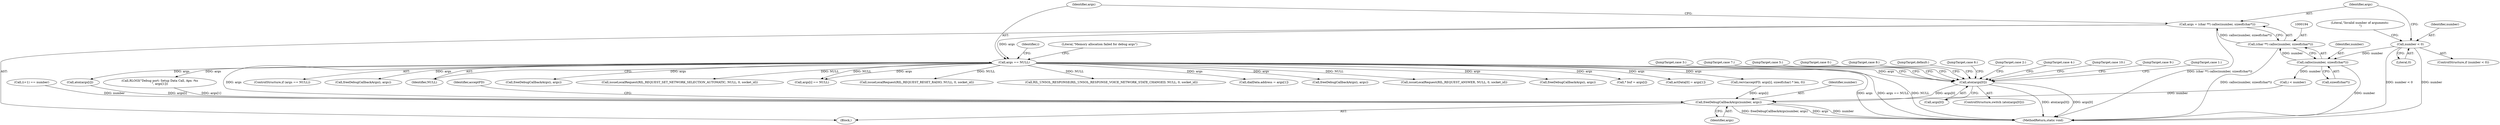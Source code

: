 digraph "0_Android_cd5f15f588a5d27e99ba12f057245bfe507f8c42@array" {
"1000366" [label="(Call,atoi(args[0]))"];
"1000200" [label="(Call,args == NULL)"];
"1000191" [label="(Call,args = (char **) calloc(number, sizeof(char*)))"];
"1000193" [label="(Call,(char **) calloc(number, sizeof(char*)))"];
"1000195" [label="(Call,calloc(number, sizeof(char*)))"];
"1000182" [label="(Call,number < 0)"];
"1000630" [label="(Call,freeDebugCallbackArgs(number, args))"];
"1000192" [label="(Identifier,args)"];
"1000183" [label="(Identifier,number)"];
"1000325" [label="(Call,(i+1) == number)"];
"1000199" [label="(ControlStructure,if (args == NULL))"];
"1000187" [label="(Literal,\"Invalid number of arguments: \n\")"];
"1000212" [label="(Identifier,i)"];
"1000630" [label="(Call,freeDebugCallbackArgs(number, args))"];
"1000632" [label="(Identifier,args)"];
"1000551" [label="(JumpTarget,case 6:)"];
"1000307" [label="(Call,freeDebugCallbackArgs(i, args))"];
"1000333" [label="(Call,atoi(args[i]))"];
"1000440" [label="(Call,RIL_UNSOL_RESPONSE(RIL_UNSOL_RESPONSE_VOICE_NETWORK_STATE_CHANGED, NULL, 0, socket_id))"];
"1000200" [label="(Call,args == NULL)"];
"1000205" [label="(Literal,\"Memory allocation failed for debug args\")"];
"1000193" [label="(Call,(char **) calloc(number, sizeof(char*)))"];
"1000591" [label="(Call,dialData.address = args[1])"];
"1000197" [label="(Call,sizeof(char*))"];
"1000437" [label="(JumpTarget,case 2:)"];
"1000182" [label="(Call,number < 0)"];
"1000488" [label="(JumpTarget,case 4:)"];
"1000279" [label="(Call,freeDebugCallbackArgs(i, args))"];
"1000609" [label="(Call,issueLocalRequest(RIL_REQUEST_ANSWER, NULL, 0, socket_id))"];
"1000615" [label="(JumpTarget,case 10:)"];
"1000181" [label="(ControlStructure,if (number < 0))"];
"1000214" [label="(Call,i < number)"];
"1000606" [label="(JumpTarget,case 9:)"];
"1000380" [label="(JumpTarget,case 1:)"];
"1000235" [label="(Call,freeDebugCallbackArgs(i, args))"];
"1000314" [label="(Call,* buf = args[i])"];
"1000195" [label="(Call,calloc(number, sizeof(char*)))"];
"1000191" [label="(Call,args = (char **) calloc(number, sizeof(char*)))"];
"1000557" [label="(Call,actData[0] = args[1])"];
"1000112" [label="(Block,)"];
"1000287" [label="(Call,recv(acceptFD, args[i], sizeof(char) * len, 0))"];
"1000446" [label="(JumpTarget,case 3:)"];
"1000635" [label="(MethodReturn,static void)"];
"1000202" [label="(Identifier,NULL)"];
"1000201" [label="(Identifier,args)"];
"1000634" [label="(Identifier,acceptFD)"];
"1000572" [label="(JumpTarget,case 7:)"];
"1000252" [label="(Call,freeDebugCallbackArgs(i, args))"];
"1000530" [label="(JumpTarget,case 5:)"];
"1000552" [label="(Call,RLOGI(\"Debug port: Setup Data Call, Apn :%s\n\", args[1]))"];
"1000371" [label="(JumpTarget,case 0:)"];
"1000366" [label="(Call,atoi(args[0]))"];
"1000631" [label="(Identifier,number)"];
"1000583" [label="(JumpTarget,case 8:)"];
"1000545" [label="(Call,issueLocalRequest(RIL_REQUEST_SET_NETWORK_SELECTION_AUTOMATIC, NULL, 0, socket_id))"];
"1000367" [label="(Call,args[0])"];
"1000626" [label="(JumpTarget,default:)"];
"1000196" [label="(Identifier,number)"];
"1000365" [label="(ControlStructure,switch (atoi(args[0])))"];
"1000271" [label="(Call,args[i] == NULL)"];
"1000374" [label="(Call,issueLocalRequest(RIL_REQUEST_RESET_RADIO, NULL, 0, socket_id))"];
"1000184" [label="(Literal,0)"];
"1000366" -> "1000365"  [label="AST: "];
"1000366" -> "1000367"  [label="CFG: "];
"1000367" -> "1000366"  [label="AST: "];
"1000371" -> "1000366"  [label="CFG: "];
"1000380" -> "1000366"  [label="CFG: "];
"1000437" -> "1000366"  [label="CFG: "];
"1000446" -> "1000366"  [label="CFG: "];
"1000488" -> "1000366"  [label="CFG: "];
"1000530" -> "1000366"  [label="CFG: "];
"1000551" -> "1000366"  [label="CFG: "];
"1000572" -> "1000366"  [label="CFG: "];
"1000583" -> "1000366"  [label="CFG: "];
"1000606" -> "1000366"  [label="CFG: "];
"1000615" -> "1000366"  [label="CFG: "];
"1000626" -> "1000366"  [label="CFG: "];
"1000366" -> "1000635"  [label="DDG: args[0]"];
"1000366" -> "1000635"  [label="DDG: atoi(args[0])"];
"1000200" -> "1000366"  [label="DDG: args"];
"1000366" -> "1000630"  [label="DDG: args[0]"];
"1000200" -> "1000199"  [label="AST: "];
"1000200" -> "1000202"  [label="CFG: "];
"1000201" -> "1000200"  [label="AST: "];
"1000202" -> "1000200"  [label="AST: "];
"1000205" -> "1000200"  [label="CFG: "];
"1000212" -> "1000200"  [label="CFG: "];
"1000200" -> "1000635"  [label="DDG: args"];
"1000200" -> "1000635"  [label="DDG: args == NULL"];
"1000200" -> "1000635"  [label="DDG: NULL"];
"1000191" -> "1000200"  [label="DDG: args"];
"1000200" -> "1000235"  [label="DDG: args"];
"1000200" -> "1000252"  [label="DDG: args"];
"1000200" -> "1000271"  [label="DDG: args"];
"1000200" -> "1000271"  [label="DDG: NULL"];
"1000200" -> "1000279"  [label="DDG: args"];
"1000200" -> "1000287"  [label="DDG: args"];
"1000200" -> "1000307"  [label="DDG: args"];
"1000200" -> "1000314"  [label="DDG: args"];
"1000200" -> "1000333"  [label="DDG: args"];
"1000200" -> "1000374"  [label="DDG: NULL"];
"1000200" -> "1000440"  [label="DDG: NULL"];
"1000200" -> "1000545"  [label="DDG: NULL"];
"1000200" -> "1000552"  [label="DDG: args"];
"1000200" -> "1000557"  [label="DDG: args"];
"1000200" -> "1000591"  [label="DDG: args"];
"1000200" -> "1000609"  [label="DDG: NULL"];
"1000200" -> "1000630"  [label="DDG: args"];
"1000191" -> "1000112"  [label="AST: "];
"1000191" -> "1000193"  [label="CFG: "];
"1000192" -> "1000191"  [label="AST: "];
"1000193" -> "1000191"  [label="AST: "];
"1000201" -> "1000191"  [label="CFG: "];
"1000191" -> "1000635"  [label="DDG: (char **) calloc(number, sizeof(char*))"];
"1000193" -> "1000191"  [label="DDG: calloc(number, sizeof(char*))"];
"1000193" -> "1000195"  [label="CFG: "];
"1000194" -> "1000193"  [label="AST: "];
"1000195" -> "1000193"  [label="AST: "];
"1000193" -> "1000635"  [label="DDG: calloc(number, sizeof(char*))"];
"1000195" -> "1000193"  [label="DDG: number"];
"1000195" -> "1000197"  [label="CFG: "];
"1000196" -> "1000195"  [label="AST: "];
"1000197" -> "1000195"  [label="AST: "];
"1000195" -> "1000635"  [label="DDG: number"];
"1000182" -> "1000195"  [label="DDG: number"];
"1000195" -> "1000214"  [label="DDG: number"];
"1000182" -> "1000181"  [label="AST: "];
"1000182" -> "1000184"  [label="CFG: "];
"1000183" -> "1000182"  [label="AST: "];
"1000184" -> "1000182"  [label="AST: "];
"1000187" -> "1000182"  [label="CFG: "];
"1000192" -> "1000182"  [label="CFG: "];
"1000182" -> "1000635"  [label="DDG: number < 0"];
"1000182" -> "1000635"  [label="DDG: number"];
"1000630" -> "1000112"  [label="AST: "];
"1000630" -> "1000632"  [label="CFG: "];
"1000631" -> "1000630"  [label="AST: "];
"1000632" -> "1000630"  [label="AST: "];
"1000634" -> "1000630"  [label="CFG: "];
"1000630" -> "1000635"  [label="DDG: freeDebugCallbackArgs(number, args)"];
"1000630" -> "1000635"  [label="DDG: args"];
"1000630" -> "1000635"  [label="DDG: number"];
"1000214" -> "1000630"  [label="DDG: number"];
"1000325" -> "1000630"  [label="DDG: number"];
"1000333" -> "1000630"  [label="DDG: args[i]"];
"1000287" -> "1000630"  [label="DDG: args[i]"];
"1000552" -> "1000630"  [label="DDG: args[1]"];
}
